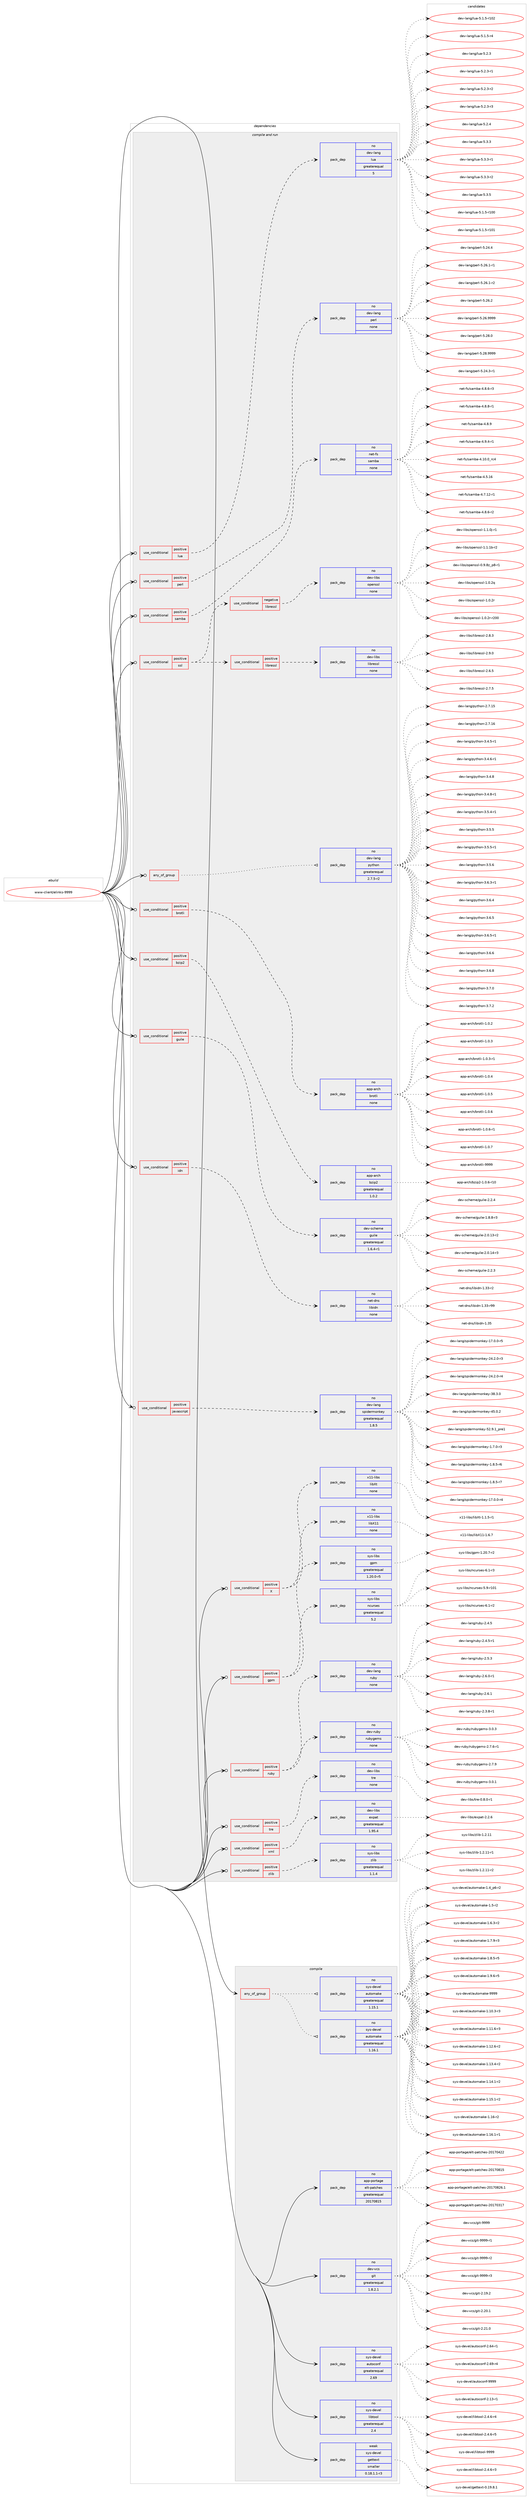 digraph prolog {

# *************
# Graph options
# *************

newrank=true;
concentrate=true;
compound=true;
graph [rankdir=LR,fontname=Helvetica,fontsize=10,ranksep=1.5];#, ranksep=2.5, nodesep=0.2];
edge  [arrowhead=vee];
node  [fontname=Helvetica,fontsize=10];

# **********
# The ebuild
# **********

subgraph cluster_leftcol {
color=gray;
rank=same;
label=<<i>ebuild</i>>;
id [label="www-client/elinks-9999", color=red, width=4, href="../www-client/elinks-9999.svg"];
}

# ****************
# The dependencies
# ****************

subgraph cluster_midcol {
color=gray;
label=<<i>dependencies</i>>;
subgraph cluster_compile {
fillcolor="#eeeeee";
style=filled;
label=<<i>compile</i>>;
subgraph any28232 {
dependency1748009 [label=<<TABLE BORDER="0" CELLBORDER="1" CELLSPACING="0" CELLPADDING="4"><TR><TD CELLPADDING="10">any_of_group</TD></TR></TABLE>>, shape=none, color=red];subgraph pack1254979 {
dependency1748010 [label=<<TABLE BORDER="0" CELLBORDER="1" CELLSPACING="0" CELLPADDING="4" WIDTH="220"><TR><TD ROWSPAN="6" CELLPADDING="30">pack_dep</TD></TR><TR><TD WIDTH="110">no</TD></TR><TR><TD>sys-devel</TD></TR><TR><TD>automake</TD></TR><TR><TD>greaterequal</TD></TR><TR><TD>1.16.1</TD></TR></TABLE>>, shape=none, color=blue];
}
dependency1748009:e -> dependency1748010:w [weight=20,style="dotted",arrowhead="oinv"];
subgraph pack1254980 {
dependency1748011 [label=<<TABLE BORDER="0" CELLBORDER="1" CELLSPACING="0" CELLPADDING="4" WIDTH="220"><TR><TD ROWSPAN="6" CELLPADDING="30">pack_dep</TD></TR><TR><TD WIDTH="110">no</TD></TR><TR><TD>sys-devel</TD></TR><TR><TD>automake</TD></TR><TR><TD>greaterequal</TD></TR><TR><TD>1.15.1</TD></TR></TABLE>>, shape=none, color=blue];
}
dependency1748009:e -> dependency1748011:w [weight=20,style="dotted",arrowhead="oinv"];
}
id:e -> dependency1748009:w [weight=20,style="solid",arrowhead="vee"];
subgraph pack1254981 {
dependency1748012 [label=<<TABLE BORDER="0" CELLBORDER="1" CELLSPACING="0" CELLPADDING="4" WIDTH="220"><TR><TD ROWSPAN="6" CELLPADDING="30">pack_dep</TD></TR><TR><TD WIDTH="110">no</TD></TR><TR><TD>app-portage</TD></TR><TR><TD>elt-patches</TD></TR><TR><TD>greaterequal</TD></TR><TR><TD>20170815</TD></TR></TABLE>>, shape=none, color=blue];
}
id:e -> dependency1748012:w [weight=20,style="solid",arrowhead="vee"];
subgraph pack1254982 {
dependency1748013 [label=<<TABLE BORDER="0" CELLBORDER="1" CELLSPACING="0" CELLPADDING="4" WIDTH="220"><TR><TD ROWSPAN="6" CELLPADDING="30">pack_dep</TD></TR><TR><TD WIDTH="110">no</TD></TR><TR><TD>dev-vcs</TD></TR><TR><TD>git</TD></TR><TR><TD>greaterequal</TD></TR><TR><TD>1.8.2.1</TD></TR></TABLE>>, shape=none, color=blue];
}
id:e -> dependency1748013:w [weight=20,style="solid",arrowhead="vee"];
subgraph pack1254983 {
dependency1748014 [label=<<TABLE BORDER="0" CELLBORDER="1" CELLSPACING="0" CELLPADDING="4" WIDTH="220"><TR><TD ROWSPAN="6" CELLPADDING="30">pack_dep</TD></TR><TR><TD WIDTH="110">no</TD></TR><TR><TD>sys-devel</TD></TR><TR><TD>autoconf</TD></TR><TR><TD>greaterequal</TD></TR><TR><TD>2.69</TD></TR></TABLE>>, shape=none, color=blue];
}
id:e -> dependency1748014:w [weight=20,style="solid",arrowhead="vee"];
subgraph pack1254984 {
dependency1748015 [label=<<TABLE BORDER="0" CELLBORDER="1" CELLSPACING="0" CELLPADDING="4" WIDTH="220"><TR><TD ROWSPAN="6" CELLPADDING="30">pack_dep</TD></TR><TR><TD WIDTH="110">no</TD></TR><TR><TD>sys-devel</TD></TR><TR><TD>libtool</TD></TR><TR><TD>greaterequal</TD></TR><TR><TD>2.4</TD></TR></TABLE>>, shape=none, color=blue];
}
id:e -> dependency1748015:w [weight=20,style="solid",arrowhead="vee"];
subgraph pack1254985 {
dependency1748016 [label=<<TABLE BORDER="0" CELLBORDER="1" CELLSPACING="0" CELLPADDING="4" WIDTH="220"><TR><TD ROWSPAN="6" CELLPADDING="30">pack_dep</TD></TR><TR><TD WIDTH="110">weak</TD></TR><TR><TD>sys-devel</TD></TR><TR><TD>gettext</TD></TR><TR><TD>smaller</TD></TR><TR><TD>0.18.1.1-r3</TD></TR></TABLE>>, shape=none, color=blue];
}
id:e -> dependency1748016:w [weight=20,style="solid",arrowhead="vee"];
}
subgraph cluster_compileandrun {
fillcolor="#eeeeee";
style=filled;
label=<<i>compile and run</i>>;
subgraph any28233 {
dependency1748017 [label=<<TABLE BORDER="0" CELLBORDER="1" CELLSPACING="0" CELLPADDING="4"><TR><TD CELLPADDING="10">any_of_group</TD></TR></TABLE>>, shape=none, color=red];subgraph pack1254986 {
dependency1748018 [label=<<TABLE BORDER="0" CELLBORDER="1" CELLSPACING="0" CELLPADDING="4" WIDTH="220"><TR><TD ROWSPAN="6" CELLPADDING="30">pack_dep</TD></TR><TR><TD WIDTH="110">no</TD></TR><TR><TD>dev-lang</TD></TR><TR><TD>python</TD></TR><TR><TD>greaterequal</TD></TR><TR><TD>2.7.5-r2</TD></TR></TABLE>>, shape=none, color=blue];
}
dependency1748017:e -> dependency1748018:w [weight=20,style="dotted",arrowhead="oinv"];
}
id:e -> dependency1748017:w [weight=20,style="solid",arrowhead="odotvee"];
subgraph cond463803 {
dependency1748019 [label=<<TABLE BORDER="0" CELLBORDER="1" CELLSPACING="0" CELLPADDING="4"><TR><TD ROWSPAN="3" CELLPADDING="10">use_conditional</TD></TR><TR><TD>positive</TD></TR><TR><TD>X</TD></TR></TABLE>>, shape=none, color=red];
subgraph pack1254987 {
dependency1748020 [label=<<TABLE BORDER="0" CELLBORDER="1" CELLSPACING="0" CELLPADDING="4" WIDTH="220"><TR><TD ROWSPAN="6" CELLPADDING="30">pack_dep</TD></TR><TR><TD WIDTH="110">no</TD></TR><TR><TD>x11-libs</TD></TR><TR><TD>libX11</TD></TR><TR><TD>none</TD></TR><TR><TD></TD></TR></TABLE>>, shape=none, color=blue];
}
dependency1748019:e -> dependency1748020:w [weight=20,style="dashed",arrowhead="vee"];
subgraph pack1254988 {
dependency1748021 [label=<<TABLE BORDER="0" CELLBORDER="1" CELLSPACING="0" CELLPADDING="4" WIDTH="220"><TR><TD ROWSPAN="6" CELLPADDING="30">pack_dep</TD></TR><TR><TD WIDTH="110">no</TD></TR><TR><TD>x11-libs</TD></TR><TR><TD>libXt</TD></TR><TR><TD>none</TD></TR><TR><TD></TD></TR></TABLE>>, shape=none, color=blue];
}
dependency1748019:e -> dependency1748021:w [weight=20,style="dashed",arrowhead="vee"];
}
id:e -> dependency1748019:w [weight=20,style="solid",arrowhead="odotvee"];
subgraph cond463804 {
dependency1748022 [label=<<TABLE BORDER="0" CELLBORDER="1" CELLSPACING="0" CELLPADDING="4"><TR><TD ROWSPAN="3" CELLPADDING="10">use_conditional</TD></TR><TR><TD>positive</TD></TR><TR><TD>brotli</TD></TR></TABLE>>, shape=none, color=red];
subgraph pack1254989 {
dependency1748023 [label=<<TABLE BORDER="0" CELLBORDER="1" CELLSPACING="0" CELLPADDING="4" WIDTH="220"><TR><TD ROWSPAN="6" CELLPADDING="30">pack_dep</TD></TR><TR><TD WIDTH="110">no</TD></TR><TR><TD>app-arch</TD></TR><TR><TD>brotli</TD></TR><TR><TD>none</TD></TR><TR><TD></TD></TR></TABLE>>, shape=none, color=blue];
}
dependency1748022:e -> dependency1748023:w [weight=20,style="dashed",arrowhead="vee"];
}
id:e -> dependency1748022:w [weight=20,style="solid",arrowhead="odotvee"];
subgraph cond463805 {
dependency1748024 [label=<<TABLE BORDER="0" CELLBORDER="1" CELLSPACING="0" CELLPADDING="4"><TR><TD ROWSPAN="3" CELLPADDING="10">use_conditional</TD></TR><TR><TD>positive</TD></TR><TR><TD>bzip2</TD></TR></TABLE>>, shape=none, color=red];
subgraph pack1254990 {
dependency1748025 [label=<<TABLE BORDER="0" CELLBORDER="1" CELLSPACING="0" CELLPADDING="4" WIDTH="220"><TR><TD ROWSPAN="6" CELLPADDING="30">pack_dep</TD></TR><TR><TD WIDTH="110">no</TD></TR><TR><TD>app-arch</TD></TR><TR><TD>bzip2</TD></TR><TR><TD>greaterequal</TD></TR><TR><TD>1.0.2</TD></TR></TABLE>>, shape=none, color=blue];
}
dependency1748024:e -> dependency1748025:w [weight=20,style="dashed",arrowhead="vee"];
}
id:e -> dependency1748024:w [weight=20,style="solid",arrowhead="odotvee"];
subgraph cond463806 {
dependency1748026 [label=<<TABLE BORDER="0" CELLBORDER="1" CELLSPACING="0" CELLPADDING="4"><TR><TD ROWSPAN="3" CELLPADDING="10">use_conditional</TD></TR><TR><TD>positive</TD></TR><TR><TD>gpm</TD></TR></TABLE>>, shape=none, color=red];
subgraph pack1254991 {
dependency1748027 [label=<<TABLE BORDER="0" CELLBORDER="1" CELLSPACING="0" CELLPADDING="4" WIDTH="220"><TR><TD ROWSPAN="6" CELLPADDING="30">pack_dep</TD></TR><TR><TD WIDTH="110">no</TD></TR><TR><TD>sys-libs</TD></TR><TR><TD>ncurses</TD></TR><TR><TD>greaterequal</TD></TR><TR><TD>5.2</TD></TR></TABLE>>, shape=none, color=blue];
}
dependency1748026:e -> dependency1748027:w [weight=20,style="dashed",arrowhead="vee"];
subgraph pack1254992 {
dependency1748028 [label=<<TABLE BORDER="0" CELLBORDER="1" CELLSPACING="0" CELLPADDING="4" WIDTH="220"><TR><TD ROWSPAN="6" CELLPADDING="30">pack_dep</TD></TR><TR><TD WIDTH="110">no</TD></TR><TR><TD>sys-libs</TD></TR><TR><TD>gpm</TD></TR><TR><TD>greaterequal</TD></TR><TR><TD>1.20.0-r5</TD></TR></TABLE>>, shape=none, color=blue];
}
dependency1748026:e -> dependency1748028:w [weight=20,style="dashed",arrowhead="vee"];
}
id:e -> dependency1748026:w [weight=20,style="solid",arrowhead="odotvee"];
subgraph cond463807 {
dependency1748029 [label=<<TABLE BORDER="0" CELLBORDER="1" CELLSPACING="0" CELLPADDING="4"><TR><TD ROWSPAN="3" CELLPADDING="10">use_conditional</TD></TR><TR><TD>positive</TD></TR><TR><TD>guile</TD></TR></TABLE>>, shape=none, color=red];
subgraph pack1254993 {
dependency1748030 [label=<<TABLE BORDER="0" CELLBORDER="1" CELLSPACING="0" CELLPADDING="4" WIDTH="220"><TR><TD ROWSPAN="6" CELLPADDING="30">pack_dep</TD></TR><TR><TD WIDTH="110">no</TD></TR><TR><TD>dev-scheme</TD></TR><TR><TD>guile</TD></TR><TR><TD>greaterequal</TD></TR><TR><TD>1.6.4-r1</TD></TR></TABLE>>, shape=none, color=blue];
}
dependency1748029:e -> dependency1748030:w [weight=20,style="dashed",arrowhead="vee"];
}
id:e -> dependency1748029:w [weight=20,style="solid",arrowhead="odotvee"];
subgraph cond463808 {
dependency1748031 [label=<<TABLE BORDER="0" CELLBORDER="1" CELLSPACING="0" CELLPADDING="4"><TR><TD ROWSPAN="3" CELLPADDING="10">use_conditional</TD></TR><TR><TD>positive</TD></TR><TR><TD>idn</TD></TR></TABLE>>, shape=none, color=red];
subgraph pack1254994 {
dependency1748032 [label=<<TABLE BORDER="0" CELLBORDER="1" CELLSPACING="0" CELLPADDING="4" WIDTH="220"><TR><TD ROWSPAN="6" CELLPADDING="30">pack_dep</TD></TR><TR><TD WIDTH="110">no</TD></TR><TR><TD>net-dns</TD></TR><TR><TD>libidn</TD></TR><TR><TD>none</TD></TR><TR><TD></TD></TR></TABLE>>, shape=none, color=blue];
}
dependency1748031:e -> dependency1748032:w [weight=20,style="dashed",arrowhead="vee"];
}
id:e -> dependency1748031:w [weight=20,style="solid",arrowhead="odotvee"];
subgraph cond463809 {
dependency1748033 [label=<<TABLE BORDER="0" CELLBORDER="1" CELLSPACING="0" CELLPADDING="4"><TR><TD ROWSPAN="3" CELLPADDING="10">use_conditional</TD></TR><TR><TD>positive</TD></TR><TR><TD>javascript</TD></TR></TABLE>>, shape=none, color=red];
subgraph pack1254995 {
dependency1748034 [label=<<TABLE BORDER="0" CELLBORDER="1" CELLSPACING="0" CELLPADDING="4" WIDTH="220"><TR><TD ROWSPAN="6" CELLPADDING="30">pack_dep</TD></TR><TR><TD WIDTH="110">no</TD></TR><TR><TD>dev-lang</TD></TR><TR><TD>spidermonkey</TD></TR><TR><TD>greaterequal</TD></TR><TR><TD>1.8.5</TD></TR></TABLE>>, shape=none, color=blue];
}
dependency1748033:e -> dependency1748034:w [weight=20,style="dashed",arrowhead="vee"];
}
id:e -> dependency1748033:w [weight=20,style="solid",arrowhead="odotvee"];
subgraph cond463810 {
dependency1748035 [label=<<TABLE BORDER="0" CELLBORDER="1" CELLSPACING="0" CELLPADDING="4"><TR><TD ROWSPAN="3" CELLPADDING="10">use_conditional</TD></TR><TR><TD>positive</TD></TR><TR><TD>lua</TD></TR></TABLE>>, shape=none, color=red];
subgraph pack1254996 {
dependency1748036 [label=<<TABLE BORDER="0" CELLBORDER="1" CELLSPACING="0" CELLPADDING="4" WIDTH="220"><TR><TD ROWSPAN="6" CELLPADDING="30">pack_dep</TD></TR><TR><TD WIDTH="110">no</TD></TR><TR><TD>dev-lang</TD></TR><TR><TD>lua</TD></TR><TR><TD>greaterequal</TD></TR><TR><TD>5</TD></TR></TABLE>>, shape=none, color=blue];
}
dependency1748035:e -> dependency1748036:w [weight=20,style="dashed",arrowhead="vee"];
}
id:e -> dependency1748035:w [weight=20,style="solid",arrowhead="odotvee"];
subgraph cond463811 {
dependency1748037 [label=<<TABLE BORDER="0" CELLBORDER="1" CELLSPACING="0" CELLPADDING="4"><TR><TD ROWSPAN="3" CELLPADDING="10">use_conditional</TD></TR><TR><TD>positive</TD></TR><TR><TD>perl</TD></TR></TABLE>>, shape=none, color=red];
subgraph pack1254997 {
dependency1748038 [label=<<TABLE BORDER="0" CELLBORDER="1" CELLSPACING="0" CELLPADDING="4" WIDTH="220"><TR><TD ROWSPAN="6" CELLPADDING="30">pack_dep</TD></TR><TR><TD WIDTH="110">no</TD></TR><TR><TD>dev-lang</TD></TR><TR><TD>perl</TD></TR><TR><TD>none</TD></TR><TR><TD></TD></TR></TABLE>>, shape=none, color=blue];
}
dependency1748037:e -> dependency1748038:w [weight=20,style="dashed",arrowhead="vee"];
}
id:e -> dependency1748037:w [weight=20,style="solid",arrowhead="odotvee"];
subgraph cond463812 {
dependency1748039 [label=<<TABLE BORDER="0" CELLBORDER="1" CELLSPACING="0" CELLPADDING="4"><TR><TD ROWSPAN="3" CELLPADDING="10">use_conditional</TD></TR><TR><TD>positive</TD></TR><TR><TD>ruby</TD></TR></TABLE>>, shape=none, color=red];
subgraph pack1254998 {
dependency1748040 [label=<<TABLE BORDER="0" CELLBORDER="1" CELLSPACING="0" CELLPADDING="4" WIDTH="220"><TR><TD ROWSPAN="6" CELLPADDING="30">pack_dep</TD></TR><TR><TD WIDTH="110">no</TD></TR><TR><TD>dev-lang</TD></TR><TR><TD>ruby</TD></TR><TR><TD>none</TD></TR><TR><TD></TD></TR></TABLE>>, shape=none, color=blue];
}
dependency1748039:e -> dependency1748040:w [weight=20,style="dashed",arrowhead="vee"];
subgraph pack1254999 {
dependency1748041 [label=<<TABLE BORDER="0" CELLBORDER="1" CELLSPACING="0" CELLPADDING="4" WIDTH="220"><TR><TD ROWSPAN="6" CELLPADDING="30">pack_dep</TD></TR><TR><TD WIDTH="110">no</TD></TR><TR><TD>dev-ruby</TD></TR><TR><TD>rubygems</TD></TR><TR><TD>none</TD></TR><TR><TD></TD></TR></TABLE>>, shape=none, color=blue];
}
dependency1748039:e -> dependency1748041:w [weight=20,style="dashed",arrowhead="vee"];
}
id:e -> dependency1748039:w [weight=20,style="solid",arrowhead="odotvee"];
subgraph cond463813 {
dependency1748042 [label=<<TABLE BORDER="0" CELLBORDER="1" CELLSPACING="0" CELLPADDING="4"><TR><TD ROWSPAN="3" CELLPADDING="10">use_conditional</TD></TR><TR><TD>positive</TD></TR><TR><TD>samba</TD></TR></TABLE>>, shape=none, color=red];
subgraph pack1255000 {
dependency1748043 [label=<<TABLE BORDER="0" CELLBORDER="1" CELLSPACING="0" CELLPADDING="4" WIDTH="220"><TR><TD ROWSPAN="6" CELLPADDING="30">pack_dep</TD></TR><TR><TD WIDTH="110">no</TD></TR><TR><TD>net-fs</TD></TR><TR><TD>samba</TD></TR><TR><TD>none</TD></TR><TR><TD></TD></TR></TABLE>>, shape=none, color=blue];
}
dependency1748042:e -> dependency1748043:w [weight=20,style="dashed",arrowhead="vee"];
}
id:e -> dependency1748042:w [weight=20,style="solid",arrowhead="odotvee"];
subgraph cond463814 {
dependency1748044 [label=<<TABLE BORDER="0" CELLBORDER="1" CELLSPACING="0" CELLPADDING="4"><TR><TD ROWSPAN="3" CELLPADDING="10">use_conditional</TD></TR><TR><TD>positive</TD></TR><TR><TD>ssl</TD></TR></TABLE>>, shape=none, color=red];
subgraph cond463815 {
dependency1748045 [label=<<TABLE BORDER="0" CELLBORDER="1" CELLSPACING="0" CELLPADDING="4"><TR><TD ROWSPAN="3" CELLPADDING="10">use_conditional</TD></TR><TR><TD>negative</TD></TR><TR><TD>libressl</TD></TR></TABLE>>, shape=none, color=red];
subgraph pack1255001 {
dependency1748046 [label=<<TABLE BORDER="0" CELLBORDER="1" CELLSPACING="0" CELLPADDING="4" WIDTH="220"><TR><TD ROWSPAN="6" CELLPADDING="30">pack_dep</TD></TR><TR><TD WIDTH="110">no</TD></TR><TR><TD>dev-libs</TD></TR><TR><TD>openssl</TD></TR><TR><TD>none</TD></TR><TR><TD></TD></TR></TABLE>>, shape=none, color=blue];
}
dependency1748045:e -> dependency1748046:w [weight=20,style="dashed",arrowhead="vee"];
}
dependency1748044:e -> dependency1748045:w [weight=20,style="dashed",arrowhead="vee"];
subgraph cond463816 {
dependency1748047 [label=<<TABLE BORDER="0" CELLBORDER="1" CELLSPACING="0" CELLPADDING="4"><TR><TD ROWSPAN="3" CELLPADDING="10">use_conditional</TD></TR><TR><TD>positive</TD></TR><TR><TD>libressl</TD></TR></TABLE>>, shape=none, color=red];
subgraph pack1255002 {
dependency1748048 [label=<<TABLE BORDER="0" CELLBORDER="1" CELLSPACING="0" CELLPADDING="4" WIDTH="220"><TR><TD ROWSPAN="6" CELLPADDING="30">pack_dep</TD></TR><TR><TD WIDTH="110">no</TD></TR><TR><TD>dev-libs</TD></TR><TR><TD>libressl</TD></TR><TR><TD>none</TD></TR><TR><TD></TD></TR></TABLE>>, shape=none, color=blue];
}
dependency1748047:e -> dependency1748048:w [weight=20,style="dashed",arrowhead="vee"];
}
dependency1748044:e -> dependency1748047:w [weight=20,style="dashed",arrowhead="vee"];
}
id:e -> dependency1748044:w [weight=20,style="solid",arrowhead="odotvee"];
subgraph cond463817 {
dependency1748049 [label=<<TABLE BORDER="0" CELLBORDER="1" CELLSPACING="0" CELLPADDING="4"><TR><TD ROWSPAN="3" CELLPADDING="10">use_conditional</TD></TR><TR><TD>positive</TD></TR><TR><TD>tre</TD></TR></TABLE>>, shape=none, color=red];
subgraph pack1255003 {
dependency1748050 [label=<<TABLE BORDER="0" CELLBORDER="1" CELLSPACING="0" CELLPADDING="4" WIDTH="220"><TR><TD ROWSPAN="6" CELLPADDING="30">pack_dep</TD></TR><TR><TD WIDTH="110">no</TD></TR><TR><TD>dev-libs</TD></TR><TR><TD>tre</TD></TR><TR><TD>none</TD></TR><TR><TD></TD></TR></TABLE>>, shape=none, color=blue];
}
dependency1748049:e -> dependency1748050:w [weight=20,style="dashed",arrowhead="vee"];
}
id:e -> dependency1748049:w [weight=20,style="solid",arrowhead="odotvee"];
subgraph cond463818 {
dependency1748051 [label=<<TABLE BORDER="0" CELLBORDER="1" CELLSPACING="0" CELLPADDING="4"><TR><TD ROWSPAN="3" CELLPADDING="10">use_conditional</TD></TR><TR><TD>positive</TD></TR><TR><TD>xml</TD></TR></TABLE>>, shape=none, color=red];
subgraph pack1255004 {
dependency1748052 [label=<<TABLE BORDER="0" CELLBORDER="1" CELLSPACING="0" CELLPADDING="4" WIDTH="220"><TR><TD ROWSPAN="6" CELLPADDING="30">pack_dep</TD></TR><TR><TD WIDTH="110">no</TD></TR><TR><TD>dev-libs</TD></TR><TR><TD>expat</TD></TR><TR><TD>greaterequal</TD></TR><TR><TD>1.95.4</TD></TR></TABLE>>, shape=none, color=blue];
}
dependency1748051:e -> dependency1748052:w [weight=20,style="dashed",arrowhead="vee"];
}
id:e -> dependency1748051:w [weight=20,style="solid",arrowhead="odotvee"];
subgraph cond463819 {
dependency1748053 [label=<<TABLE BORDER="0" CELLBORDER="1" CELLSPACING="0" CELLPADDING="4"><TR><TD ROWSPAN="3" CELLPADDING="10">use_conditional</TD></TR><TR><TD>positive</TD></TR><TR><TD>zlib</TD></TR></TABLE>>, shape=none, color=red];
subgraph pack1255005 {
dependency1748054 [label=<<TABLE BORDER="0" CELLBORDER="1" CELLSPACING="0" CELLPADDING="4" WIDTH="220"><TR><TD ROWSPAN="6" CELLPADDING="30">pack_dep</TD></TR><TR><TD WIDTH="110">no</TD></TR><TR><TD>sys-libs</TD></TR><TR><TD>zlib</TD></TR><TR><TD>greaterequal</TD></TR><TR><TD>1.1.4</TD></TR></TABLE>>, shape=none, color=blue];
}
dependency1748053:e -> dependency1748054:w [weight=20,style="dashed",arrowhead="vee"];
}
id:e -> dependency1748053:w [weight=20,style="solid",arrowhead="odotvee"];
}
subgraph cluster_run {
fillcolor="#eeeeee";
style=filled;
label=<<i>run</i>>;
}
}

# **************
# The candidates
# **************

subgraph cluster_choices {
rank=same;
color=gray;
label=<<i>candidates</i>>;

subgraph choice1254979 {
color=black;
nodesep=1;
choice11512111545100101118101108479711711611110997107101454946494846514511451 [label="sys-devel/automake-1.10.3-r3", color=red, width=4,href="../sys-devel/automake-1.10.3-r3.svg"];
choice11512111545100101118101108479711711611110997107101454946494946544511451 [label="sys-devel/automake-1.11.6-r3", color=red, width=4,href="../sys-devel/automake-1.11.6-r3.svg"];
choice11512111545100101118101108479711711611110997107101454946495046544511450 [label="sys-devel/automake-1.12.6-r2", color=red, width=4,href="../sys-devel/automake-1.12.6-r2.svg"];
choice11512111545100101118101108479711711611110997107101454946495146524511450 [label="sys-devel/automake-1.13.4-r2", color=red, width=4,href="../sys-devel/automake-1.13.4-r2.svg"];
choice11512111545100101118101108479711711611110997107101454946495246494511450 [label="sys-devel/automake-1.14.1-r2", color=red, width=4,href="../sys-devel/automake-1.14.1-r2.svg"];
choice11512111545100101118101108479711711611110997107101454946495346494511450 [label="sys-devel/automake-1.15.1-r2", color=red, width=4,href="../sys-devel/automake-1.15.1-r2.svg"];
choice1151211154510010111810110847971171161111099710710145494649544511450 [label="sys-devel/automake-1.16-r2", color=red, width=4,href="../sys-devel/automake-1.16-r2.svg"];
choice11512111545100101118101108479711711611110997107101454946495446494511449 [label="sys-devel/automake-1.16.1-r1", color=red, width=4,href="../sys-devel/automake-1.16.1-r1.svg"];
choice115121115451001011181011084797117116111109971071014549465295112544511450 [label="sys-devel/automake-1.4_p6-r2", color=red, width=4,href="../sys-devel/automake-1.4_p6-r2.svg"];
choice11512111545100101118101108479711711611110997107101454946534511450 [label="sys-devel/automake-1.5-r2", color=red, width=4,href="../sys-devel/automake-1.5-r2.svg"];
choice115121115451001011181011084797117116111109971071014549465446514511450 [label="sys-devel/automake-1.6.3-r2", color=red, width=4,href="../sys-devel/automake-1.6.3-r2.svg"];
choice115121115451001011181011084797117116111109971071014549465546574511451 [label="sys-devel/automake-1.7.9-r3", color=red, width=4,href="../sys-devel/automake-1.7.9-r3.svg"];
choice115121115451001011181011084797117116111109971071014549465646534511453 [label="sys-devel/automake-1.8.5-r5", color=red, width=4,href="../sys-devel/automake-1.8.5-r5.svg"];
choice115121115451001011181011084797117116111109971071014549465746544511453 [label="sys-devel/automake-1.9.6-r5", color=red, width=4,href="../sys-devel/automake-1.9.6-r5.svg"];
choice115121115451001011181011084797117116111109971071014557575757 [label="sys-devel/automake-9999", color=red, width=4,href="../sys-devel/automake-9999.svg"];
dependency1748010:e -> choice11512111545100101118101108479711711611110997107101454946494846514511451:w [style=dotted,weight="100"];
dependency1748010:e -> choice11512111545100101118101108479711711611110997107101454946494946544511451:w [style=dotted,weight="100"];
dependency1748010:e -> choice11512111545100101118101108479711711611110997107101454946495046544511450:w [style=dotted,weight="100"];
dependency1748010:e -> choice11512111545100101118101108479711711611110997107101454946495146524511450:w [style=dotted,weight="100"];
dependency1748010:e -> choice11512111545100101118101108479711711611110997107101454946495246494511450:w [style=dotted,weight="100"];
dependency1748010:e -> choice11512111545100101118101108479711711611110997107101454946495346494511450:w [style=dotted,weight="100"];
dependency1748010:e -> choice1151211154510010111810110847971171161111099710710145494649544511450:w [style=dotted,weight="100"];
dependency1748010:e -> choice11512111545100101118101108479711711611110997107101454946495446494511449:w [style=dotted,weight="100"];
dependency1748010:e -> choice115121115451001011181011084797117116111109971071014549465295112544511450:w [style=dotted,weight="100"];
dependency1748010:e -> choice11512111545100101118101108479711711611110997107101454946534511450:w [style=dotted,weight="100"];
dependency1748010:e -> choice115121115451001011181011084797117116111109971071014549465446514511450:w [style=dotted,weight="100"];
dependency1748010:e -> choice115121115451001011181011084797117116111109971071014549465546574511451:w [style=dotted,weight="100"];
dependency1748010:e -> choice115121115451001011181011084797117116111109971071014549465646534511453:w [style=dotted,weight="100"];
dependency1748010:e -> choice115121115451001011181011084797117116111109971071014549465746544511453:w [style=dotted,weight="100"];
dependency1748010:e -> choice115121115451001011181011084797117116111109971071014557575757:w [style=dotted,weight="100"];
}
subgraph choice1254980 {
color=black;
nodesep=1;
choice11512111545100101118101108479711711611110997107101454946494846514511451 [label="sys-devel/automake-1.10.3-r3", color=red, width=4,href="../sys-devel/automake-1.10.3-r3.svg"];
choice11512111545100101118101108479711711611110997107101454946494946544511451 [label="sys-devel/automake-1.11.6-r3", color=red, width=4,href="../sys-devel/automake-1.11.6-r3.svg"];
choice11512111545100101118101108479711711611110997107101454946495046544511450 [label="sys-devel/automake-1.12.6-r2", color=red, width=4,href="../sys-devel/automake-1.12.6-r2.svg"];
choice11512111545100101118101108479711711611110997107101454946495146524511450 [label="sys-devel/automake-1.13.4-r2", color=red, width=4,href="../sys-devel/automake-1.13.4-r2.svg"];
choice11512111545100101118101108479711711611110997107101454946495246494511450 [label="sys-devel/automake-1.14.1-r2", color=red, width=4,href="../sys-devel/automake-1.14.1-r2.svg"];
choice11512111545100101118101108479711711611110997107101454946495346494511450 [label="sys-devel/automake-1.15.1-r2", color=red, width=4,href="../sys-devel/automake-1.15.1-r2.svg"];
choice1151211154510010111810110847971171161111099710710145494649544511450 [label="sys-devel/automake-1.16-r2", color=red, width=4,href="../sys-devel/automake-1.16-r2.svg"];
choice11512111545100101118101108479711711611110997107101454946495446494511449 [label="sys-devel/automake-1.16.1-r1", color=red, width=4,href="../sys-devel/automake-1.16.1-r1.svg"];
choice115121115451001011181011084797117116111109971071014549465295112544511450 [label="sys-devel/automake-1.4_p6-r2", color=red, width=4,href="../sys-devel/automake-1.4_p6-r2.svg"];
choice11512111545100101118101108479711711611110997107101454946534511450 [label="sys-devel/automake-1.5-r2", color=red, width=4,href="../sys-devel/automake-1.5-r2.svg"];
choice115121115451001011181011084797117116111109971071014549465446514511450 [label="sys-devel/automake-1.6.3-r2", color=red, width=4,href="../sys-devel/automake-1.6.3-r2.svg"];
choice115121115451001011181011084797117116111109971071014549465546574511451 [label="sys-devel/automake-1.7.9-r3", color=red, width=4,href="../sys-devel/automake-1.7.9-r3.svg"];
choice115121115451001011181011084797117116111109971071014549465646534511453 [label="sys-devel/automake-1.8.5-r5", color=red, width=4,href="../sys-devel/automake-1.8.5-r5.svg"];
choice115121115451001011181011084797117116111109971071014549465746544511453 [label="sys-devel/automake-1.9.6-r5", color=red, width=4,href="../sys-devel/automake-1.9.6-r5.svg"];
choice115121115451001011181011084797117116111109971071014557575757 [label="sys-devel/automake-9999", color=red, width=4,href="../sys-devel/automake-9999.svg"];
dependency1748011:e -> choice11512111545100101118101108479711711611110997107101454946494846514511451:w [style=dotted,weight="100"];
dependency1748011:e -> choice11512111545100101118101108479711711611110997107101454946494946544511451:w [style=dotted,weight="100"];
dependency1748011:e -> choice11512111545100101118101108479711711611110997107101454946495046544511450:w [style=dotted,weight="100"];
dependency1748011:e -> choice11512111545100101118101108479711711611110997107101454946495146524511450:w [style=dotted,weight="100"];
dependency1748011:e -> choice11512111545100101118101108479711711611110997107101454946495246494511450:w [style=dotted,weight="100"];
dependency1748011:e -> choice11512111545100101118101108479711711611110997107101454946495346494511450:w [style=dotted,weight="100"];
dependency1748011:e -> choice1151211154510010111810110847971171161111099710710145494649544511450:w [style=dotted,weight="100"];
dependency1748011:e -> choice11512111545100101118101108479711711611110997107101454946495446494511449:w [style=dotted,weight="100"];
dependency1748011:e -> choice115121115451001011181011084797117116111109971071014549465295112544511450:w [style=dotted,weight="100"];
dependency1748011:e -> choice11512111545100101118101108479711711611110997107101454946534511450:w [style=dotted,weight="100"];
dependency1748011:e -> choice115121115451001011181011084797117116111109971071014549465446514511450:w [style=dotted,weight="100"];
dependency1748011:e -> choice115121115451001011181011084797117116111109971071014549465546574511451:w [style=dotted,weight="100"];
dependency1748011:e -> choice115121115451001011181011084797117116111109971071014549465646534511453:w [style=dotted,weight="100"];
dependency1748011:e -> choice115121115451001011181011084797117116111109971071014549465746544511453:w [style=dotted,weight="100"];
dependency1748011:e -> choice115121115451001011181011084797117116111109971071014557575757:w [style=dotted,weight="100"];
}
subgraph choice1254981 {
color=black;
nodesep=1;
choice97112112451121111141169710310147101108116451129711699104101115455048495548514955 [label="app-portage/elt-patches-20170317", color=red, width=4,href="../app-portage/elt-patches-20170317.svg"];
choice97112112451121111141169710310147101108116451129711699104101115455048495548525050 [label="app-portage/elt-patches-20170422", color=red, width=4,href="../app-portage/elt-patches-20170422.svg"];
choice97112112451121111141169710310147101108116451129711699104101115455048495548564953 [label="app-portage/elt-patches-20170815", color=red, width=4,href="../app-portage/elt-patches-20170815.svg"];
choice971121124511211111411697103101471011081164511297116991041011154550484955485650544649 [label="app-portage/elt-patches-20170826.1", color=red, width=4,href="../app-portage/elt-patches-20170826.1.svg"];
dependency1748012:e -> choice97112112451121111141169710310147101108116451129711699104101115455048495548514955:w [style=dotted,weight="100"];
dependency1748012:e -> choice97112112451121111141169710310147101108116451129711699104101115455048495548525050:w [style=dotted,weight="100"];
dependency1748012:e -> choice97112112451121111141169710310147101108116451129711699104101115455048495548564953:w [style=dotted,weight="100"];
dependency1748012:e -> choice971121124511211111411697103101471011081164511297116991041011154550484955485650544649:w [style=dotted,weight="100"];
}
subgraph choice1254982 {
color=black;
nodesep=1;
choice10010111845118991154710310511645504649574650 [label="dev-vcs/git-2.19.2", color=red, width=4,href="../dev-vcs/git-2.19.2.svg"];
choice10010111845118991154710310511645504650484649 [label="dev-vcs/git-2.20.1", color=red, width=4,href="../dev-vcs/git-2.20.1.svg"];
choice10010111845118991154710310511645504650494648 [label="dev-vcs/git-2.21.0", color=red, width=4,href="../dev-vcs/git-2.21.0.svg"];
choice1001011184511899115471031051164557575757 [label="dev-vcs/git-9999", color=red, width=4,href="../dev-vcs/git-9999.svg"];
choice10010111845118991154710310511645575757574511449 [label="dev-vcs/git-9999-r1", color=red, width=4,href="../dev-vcs/git-9999-r1.svg"];
choice10010111845118991154710310511645575757574511450 [label="dev-vcs/git-9999-r2", color=red, width=4,href="../dev-vcs/git-9999-r2.svg"];
choice10010111845118991154710310511645575757574511451 [label="dev-vcs/git-9999-r3", color=red, width=4,href="../dev-vcs/git-9999-r3.svg"];
dependency1748013:e -> choice10010111845118991154710310511645504649574650:w [style=dotted,weight="100"];
dependency1748013:e -> choice10010111845118991154710310511645504650484649:w [style=dotted,weight="100"];
dependency1748013:e -> choice10010111845118991154710310511645504650494648:w [style=dotted,weight="100"];
dependency1748013:e -> choice1001011184511899115471031051164557575757:w [style=dotted,weight="100"];
dependency1748013:e -> choice10010111845118991154710310511645575757574511449:w [style=dotted,weight="100"];
dependency1748013:e -> choice10010111845118991154710310511645575757574511450:w [style=dotted,weight="100"];
dependency1748013:e -> choice10010111845118991154710310511645575757574511451:w [style=dotted,weight="100"];
}
subgraph choice1254983 {
color=black;
nodesep=1;
choice1151211154510010111810110847971171161119911111010245504649514511449 [label="sys-devel/autoconf-2.13-r1", color=red, width=4,href="../sys-devel/autoconf-2.13-r1.svg"];
choice1151211154510010111810110847971171161119911111010245504654524511449 [label="sys-devel/autoconf-2.64-r1", color=red, width=4,href="../sys-devel/autoconf-2.64-r1.svg"];
choice1151211154510010111810110847971171161119911111010245504654574511452 [label="sys-devel/autoconf-2.69-r4", color=red, width=4,href="../sys-devel/autoconf-2.69-r4.svg"];
choice115121115451001011181011084797117116111991111101024557575757 [label="sys-devel/autoconf-9999", color=red, width=4,href="../sys-devel/autoconf-9999.svg"];
dependency1748014:e -> choice1151211154510010111810110847971171161119911111010245504649514511449:w [style=dotted,weight="100"];
dependency1748014:e -> choice1151211154510010111810110847971171161119911111010245504654524511449:w [style=dotted,weight="100"];
dependency1748014:e -> choice1151211154510010111810110847971171161119911111010245504654574511452:w [style=dotted,weight="100"];
dependency1748014:e -> choice115121115451001011181011084797117116111991111101024557575757:w [style=dotted,weight="100"];
}
subgraph choice1254984 {
color=black;
nodesep=1;
choice1151211154510010111810110847108105981161111111084550465246544511451 [label="sys-devel/libtool-2.4.6-r3", color=red, width=4,href="../sys-devel/libtool-2.4.6-r3.svg"];
choice1151211154510010111810110847108105981161111111084550465246544511452 [label="sys-devel/libtool-2.4.6-r4", color=red, width=4,href="../sys-devel/libtool-2.4.6-r4.svg"];
choice1151211154510010111810110847108105981161111111084550465246544511453 [label="sys-devel/libtool-2.4.6-r5", color=red, width=4,href="../sys-devel/libtool-2.4.6-r5.svg"];
choice1151211154510010111810110847108105981161111111084557575757 [label="sys-devel/libtool-9999", color=red, width=4,href="../sys-devel/libtool-9999.svg"];
dependency1748015:e -> choice1151211154510010111810110847108105981161111111084550465246544511451:w [style=dotted,weight="100"];
dependency1748015:e -> choice1151211154510010111810110847108105981161111111084550465246544511452:w [style=dotted,weight="100"];
dependency1748015:e -> choice1151211154510010111810110847108105981161111111084550465246544511453:w [style=dotted,weight="100"];
dependency1748015:e -> choice1151211154510010111810110847108105981161111111084557575757:w [style=dotted,weight="100"];
}
subgraph choice1254985 {
color=black;
nodesep=1;
choice1151211154510010111810110847103101116116101120116454846495746564649 [label="sys-devel/gettext-0.19.8.1", color=red, width=4,href="../sys-devel/gettext-0.19.8.1.svg"];
dependency1748016:e -> choice1151211154510010111810110847103101116116101120116454846495746564649:w [style=dotted,weight="100"];
}
subgraph choice1254986 {
color=black;
nodesep=1;
choice10010111845108971101034711212111610411111045504655464953 [label="dev-lang/python-2.7.15", color=red, width=4,href="../dev-lang/python-2.7.15.svg"];
choice10010111845108971101034711212111610411111045504655464954 [label="dev-lang/python-2.7.16", color=red, width=4,href="../dev-lang/python-2.7.16.svg"];
choice1001011184510897110103471121211161041111104551465246534511449 [label="dev-lang/python-3.4.5-r1", color=red, width=4,href="../dev-lang/python-3.4.5-r1.svg"];
choice1001011184510897110103471121211161041111104551465246544511449 [label="dev-lang/python-3.4.6-r1", color=red, width=4,href="../dev-lang/python-3.4.6-r1.svg"];
choice100101118451089711010347112121116104111110455146524656 [label="dev-lang/python-3.4.8", color=red, width=4,href="../dev-lang/python-3.4.8.svg"];
choice1001011184510897110103471121211161041111104551465246564511449 [label="dev-lang/python-3.4.8-r1", color=red, width=4,href="../dev-lang/python-3.4.8-r1.svg"];
choice1001011184510897110103471121211161041111104551465346524511449 [label="dev-lang/python-3.5.4-r1", color=red, width=4,href="../dev-lang/python-3.5.4-r1.svg"];
choice100101118451089711010347112121116104111110455146534653 [label="dev-lang/python-3.5.5", color=red, width=4,href="../dev-lang/python-3.5.5.svg"];
choice1001011184510897110103471121211161041111104551465346534511449 [label="dev-lang/python-3.5.5-r1", color=red, width=4,href="../dev-lang/python-3.5.5-r1.svg"];
choice100101118451089711010347112121116104111110455146534654 [label="dev-lang/python-3.5.6", color=red, width=4,href="../dev-lang/python-3.5.6.svg"];
choice1001011184510897110103471121211161041111104551465446514511449 [label="dev-lang/python-3.6.3-r1", color=red, width=4,href="../dev-lang/python-3.6.3-r1.svg"];
choice100101118451089711010347112121116104111110455146544652 [label="dev-lang/python-3.6.4", color=red, width=4,href="../dev-lang/python-3.6.4.svg"];
choice100101118451089711010347112121116104111110455146544653 [label="dev-lang/python-3.6.5", color=red, width=4,href="../dev-lang/python-3.6.5.svg"];
choice1001011184510897110103471121211161041111104551465446534511449 [label="dev-lang/python-3.6.5-r1", color=red, width=4,href="../dev-lang/python-3.6.5-r1.svg"];
choice100101118451089711010347112121116104111110455146544654 [label="dev-lang/python-3.6.6", color=red, width=4,href="../dev-lang/python-3.6.6.svg"];
choice100101118451089711010347112121116104111110455146544656 [label="dev-lang/python-3.6.8", color=red, width=4,href="../dev-lang/python-3.6.8.svg"];
choice100101118451089711010347112121116104111110455146554648 [label="dev-lang/python-3.7.0", color=red, width=4,href="../dev-lang/python-3.7.0.svg"];
choice100101118451089711010347112121116104111110455146554650 [label="dev-lang/python-3.7.2", color=red, width=4,href="../dev-lang/python-3.7.2.svg"];
dependency1748018:e -> choice10010111845108971101034711212111610411111045504655464953:w [style=dotted,weight="100"];
dependency1748018:e -> choice10010111845108971101034711212111610411111045504655464954:w [style=dotted,weight="100"];
dependency1748018:e -> choice1001011184510897110103471121211161041111104551465246534511449:w [style=dotted,weight="100"];
dependency1748018:e -> choice1001011184510897110103471121211161041111104551465246544511449:w [style=dotted,weight="100"];
dependency1748018:e -> choice100101118451089711010347112121116104111110455146524656:w [style=dotted,weight="100"];
dependency1748018:e -> choice1001011184510897110103471121211161041111104551465246564511449:w [style=dotted,weight="100"];
dependency1748018:e -> choice1001011184510897110103471121211161041111104551465346524511449:w [style=dotted,weight="100"];
dependency1748018:e -> choice100101118451089711010347112121116104111110455146534653:w [style=dotted,weight="100"];
dependency1748018:e -> choice1001011184510897110103471121211161041111104551465346534511449:w [style=dotted,weight="100"];
dependency1748018:e -> choice100101118451089711010347112121116104111110455146534654:w [style=dotted,weight="100"];
dependency1748018:e -> choice1001011184510897110103471121211161041111104551465446514511449:w [style=dotted,weight="100"];
dependency1748018:e -> choice100101118451089711010347112121116104111110455146544652:w [style=dotted,weight="100"];
dependency1748018:e -> choice100101118451089711010347112121116104111110455146544653:w [style=dotted,weight="100"];
dependency1748018:e -> choice1001011184510897110103471121211161041111104551465446534511449:w [style=dotted,weight="100"];
dependency1748018:e -> choice100101118451089711010347112121116104111110455146544654:w [style=dotted,weight="100"];
dependency1748018:e -> choice100101118451089711010347112121116104111110455146544656:w [style=dotted,weight="100"];
dependency1748018:e -> choice100101118451089711010347112121116104111110455146554648:w [style=dotted,weight="100"];
dependency1748018:e -> choice100101118451089711010347112121116104111110455146554650:w [style=dotted,weight="100"];
}
subgraph choice1254987 {
color=black;
nodesep=1;
choice120494945108105981154710810598884949454946544655 [label="x11-libs/libX11-1.6.7", color=red, width=4,href="../x11-libs/libX11-1.6.7.svg"];
dependency1748020:e -> choice120494945108105981154710810598884949454946544655:w [style=dotted,weight="100"];
}
subgraph choice1254988 {
color=black;
nodesep=1;
choice120494945108105981154710810598881164549464946534511449 [label="x11-libs/libXt-1.1.5-r1", color=red, width=4,href="../x11-libs/libXt-1.1.5-r1.svg"];
dependency1748021:e -> choice120494945108105981154710810598881164549464946534511449:w [style=dotted,weight="100"];
}
subgraph choice1254989 {
color=black;
nodesep=1;
choice971121124597114991044798114111116108105454946484650 [label="app-arch/brotli-1.0.2", color=red, width=4,href="../app-arch/brotli-1.0.2.svg"];
choice971121124597114991044798114111116108105454946484651 [label="app-arch/brotli-1.0.3", color=red, width=4,href="../app-arch/brotli-1.0.3.svg"];
choice9711211245971149910447981141111161081054549464846514511449 [label="app-arch/brotli-1.0.3-r1", color=red, width=4,href="../app-arch/brotli-1.0.3-r1.svg"];
choice971121124597114991044798114111116108105454946484652 [label="app-arch/brotli-1.0.4", color=red, width=4,href="../app-arch/brotli-1.0.4.svg"];
choice971121124597114991044798114111116108105454946484653 [label="app-arch/brotli-1.0.5", color=red, width=4,href="../app-arch/brotli-1.0.5.svg"];
choice971121124597114991044798114111116108105454946484654 [label="app-arch/brotli-1.0.6", color=red, width=4,href="../app-arch/brotli-1.0.6.svg"];
choice9711211245971149910447981141111161081054549464846544511449 [label="app-arch/brotli-1.0.6-r1", color=red, width=4,href="../app-arch/brotli-1.0.6-r1.svg"];
choice971121124597114991044798114111116108105454946484655 [label="app-arch/brotli-1.0.7", color=red, width=4,href="../app-arch/brotli-1.0.7.svg"];
choice9711211245971149910447981141111161081054557575757 [label="app-arch/brotli-9999", color=red, width=4,href="../app-arch/brotli-9999.svg"];
dependency1748023:e -> choice971121124597114991044798114111116108105454946484650:w [style=dotted,weight="100"];
dependency1748023:e -> choice971121124597114991044798114111116108105454946484651:w [style=dotted,weight="100"];
dependency1748023:e -> choice9711211245971149910447981141111161081054549464846514511449:w [style=dotted,weight="100"];
dependency1748023:e -> choice971121124597114991044798114111116108105454946484652:w [style=dotted,weight="100"];
dependency1748023:e -> choice971121124597114991044798114111116108105454946484653:w [style=dotted,weight="100"];
dependency1748023:e -> choice971121124597114991044798114111116108105454946484654:w [style=dotted,weight="100"];
dependency1748023:e -> choice9711211245971149910447981141111161081054549464846544511449:w [style=dotted,weight="100"];
dependency1748023:e -> choice971121124597114991044798114111116108105454946484655:w [style=dotted,weight="100"];
dependency1748023:e -> choice9711211245971149910447981141111161081054557575757:w [style=dotted,weight="100"];
}
subgraph choice1254990 {
color=black;
nodesep=1;
choice97112112459711499104479812210511250454946484654451144948 [label="app-arch/bzip2-1.0.6-r10", color=red, width=4,href="../app-arch/bzip2-1.0.6-r10.svg"];
dependency1748025:e -> choice97112112459711499104479812210511250454946484654451144948:w [style=dotted,weight="100"];
}
subgraph choice1254991 {
color=black;
nodesep=1;
choice115121115451081059811547110991171141151011154553465745114494849 [label="sys-libs/ncurses-5.9-r101", color=red, width=4,href="../sys-libs/ncurses-5.9-r101.svg"];
choice11512111545108105981154711099117114115101115455446494511450 [label="sys-libs/ncurses-6.1-r2", color=red, width=4,href="../sys-libs/ncurses-6.1-r2.svg"];
choice11512111545108105981154711099117114115101115455446494511451 [label="sys-libs/ncurses-6.1-r3", color=red, width=4,href="../sys-libs/ncurses-6.1-r3.svg"];
dependency1748027:e -> choice115121115451081059811547110991171141151011154553465745114494849:w [style=dotted,weight="100"];
dependency1748027:e -> choice11512111545108105981154711099117114115101115455446494511450:w [style=dotted,weight="100"];
dependency1748027:e -> choice11512111545108105981154711099117114115101115455446494511451:w [style=dotted,weight="100"];
}
subgraph choice1254992 {
color=black;
nodesep=1;
choice115121115451081059811547103112109454946504846554511450 [label="sys-libs/gpm-1.20.7-r2", color=red, width=4,href="../sys-libs/gpm-1.20.7-r2.svg"];
dependency1748028:e -> choice115121115451081059811547103112109454946504846554511450:w [style=dotted,weight="100"];
}
subgraph choice1254993 {
color=black;
nodesep=1;
choice1001011184511599104101109101471031171051081014549465646564511451 [label="dev-scheme/guile-1.8.8-r3", color=red, width=4,href="../dev-scheme/guile-1.8.8-r3.svg"];
choice100101118451159910410110910147103117105108101455046484649514511450 [label="dev-scheme/guile-2.0.13-r2", color=red, width=4,href="../dev-scheme/guile-2.0.13-r2.svg"];
choice100101118451159910410110910147103117105108101455046484649524511451 [label="dev-scheme/guile-2.0.14-r3", color=red, width=4,href="../dev-scheme/guile-2.0.14-r3.svg"];
choice100101118451159910410110910147103117105108101455046504651 [label="dev-scheme/guile-2.2.3", color=red, width=4,href="../dev-scheme/guile-2.2.3.svg"];
choice100101118451159910410110910147103117105108101455046504652 [label="dev-scheme/guile-2.2.4", color=red, width=4,href="../dev-scheme/guile-2.2.4.svg"];
dependency1748030:e -> choice1001011184511599104101109101471031171051081014549465646564511451:w [style=dotted,weight="100"];
dependency1748030:e -> choice100101118451159910410110910147103117105108101455046484649514511450:w [style=dotted,weight="100"];
dependency1748030:e -> choice100101118451159910410110910147103117105108101455046484649524511451:w [style=dotted,weight="100"];
dependency1748030:e -> choice100101118451159910410110910147103117105108101455046504651:w [style=dotted,weight="100"];
dependency1748030:e -> choice100101118451159910410110910147103117105108101455046504652:w [style=dotted,weight="100"];
}
subgraph choice1254994 {
color=black;
nodesep=1;
choice11010111645100110115471081059810510011045494651514511450 [label="net-dns/libidn-1.33-r2", color=red, width=4,href="../net-dns/libidn-1.33-r2.svg"];
choice1101011164510011011547108105981051001104549465151451145757 [label="net-dns/libidn-1.33-r99", color=red, width=4,href="../net-dns/libidn-1.33-r99.svg"];
choice1101011164510011011547108105981051001104549465153 [label="net-dns/libidn-1.35", color=red, width=4,href="../net-dns/libidn-1.35.svg"];
dependency1748032:e -> choice11010111645100110115471081059810510011045494651514511450:w [style=dotted,weight="100"];
dependency1748032:e -> choice1101011164510011011547108105981051001104549465151451145757:w [style=dotted,weight="100"];
dependency1748032:e -> choice1101011164510011011547108105981051001104549465153:w [style=dotted,weight="100"];
}
subgraph choice1254995 {
color=black;
nodesep=1;
choice1001011184510897110103471151121051001011141091111101071011214549465546484511451 [label="dev-lang/spidermonkey-1.7.0-r3", color=red, width=4,href="../dev-lang/spidermonkey-1.7.0-r3.svg"];
choice1001011184510897110103471151121051001011141091111101071011214549465646534511454 [label="dev-lang/spidermonkey-1.8.5-r6", color=red, width=4,href="../dev-lang/spidermonkey-1.8.5-r6.svg"];
choice1001011184510897110103471151121051001011141091111101071011214549465646534511455 [label="dev-lang/spidermonkey-1.8.5-r7", color=red, width=4,href="../dev-lang/spidermonkey-1.8.5-r7.svg"];
choice100101118451089711010347115112105100101114109111110107101121454955464846484511452 [label="dev-lang/spidermonkey-17.0.0-r4", color=red, width=4,href="../dev-lang/spidermonkey-17.0.0-r4.svg"];
choice100101118451089711010347115112105100101114109111110107101121454955464846484511453 [label="dev-lang/spidermonkey-17.0.0-r5", color=red, width=4,href="../dev-lang/spidermonkey-17.0.0-r5.svg"];
choice100101118451089711010347115112105100101114109111110107101121455052465046484511451 [label="dev-lang/spidermonkey-24.2.0-r3", color=red, width=4,href="../dev-lang/spidermonkey-24.2.0-r3.svg"];
choice100101118451089711010347115112105100101114109111110107101121455052465046484511452 [label="dev-lang/spidermonkey-24.2.0-r4", color=red, width=4,href="../dev-lang/spidermonkey-24.2.0-r4.svg"];
choice10010111845108971101034711511210510010111410911111010710112145515646514648 [label="dev-lang/spidermonkey-38.3.0", color=red, width=4,href="../dev-lang/spidermonkey-38.3.0.svg"];
choice10010111845108971101034711511210510010111410911111010710112145525346484650 [label="dev-lang/spidermonkey-45.0.2", color=red, width=4,href="../dev-lang/spidermonkey-45.0.2.svg"];
choice100101118451089711010347115112105100101114109111110107101121455350465746499511211410149 [label="dev-lang/spidermonkey-52.9.1_pre1", color=red, width=4,href="../dev-lang/spidermonkey-52.9.1_pre1.svg"];
dependency1748034:e -> choice1001011184510897110103471151121051001011141091111101071011214549465546484511451:w [style=dotted,weight="100"];
dependency1748034:e -> choice1001011184510897110103471151121051001011141091111101071011214549465646534511454:w [style=dotted,weight="100"];
dependency1748034:e -> choice1001011184510897110103471151121051001011141091111101071011214549465646534511455:w [style=dotted,weight="100"];
dependency1748034:e -> choice100101118451089711010347115112105100101114109111110107101121454955464846484511452:w [style=dotted,weight="100"];
dependency1748034:e -> choice100101118451089711010347115112105100101114109111110107101121454955464846484511453:w [style=dotted,weight="100"];
dependency1748034:e -> choice100101118451089711010347115112105100101114109111110107101121455052465046484511451:w [style=dotted,weight="100"];
dependency1748034:e -> choice100101118451089711010347115112105100101114109111110107101121455052465046484511452:w [style=dotted,weight="100"];
dependency1748034:e -> choice10010111845108971101034711511210510010111410911111010710112145515646514648:w [style=dotted,weight="100"];
dependency1748034:e -> choice10010111845108971101034711511210510010111410911111010710112145525346484650:w [style=dotted,weight="100"];
dependency1748034:e -> choice100101118451089711010347115112105100101114109111110107101121455350465746499511211410149:w [style=dotted,weight="100"];
}
subgraph choice1254996 {
color=black;
nodesep=1;
choice1001011184510897110103471081179745534649465345114494848 [label="dev-lang/lua-5.1.5-r100", color=red, width=4,href="../dev-lang/lua-5.1.5-r100.svg"];
choice1001011184510897110103471081179745534649465345114494849 [label="dev-lang/lua-5.1.5-r101", color=red, width=4,href="../dev-lang/lua-5.1.5-r101.svg"];
choice1001011184510897110103471081179745534649465345114494850 [label="dev-lang/lua-5.1.5-r102", color=red, width=4,href="../dev-lang/lua-5.1.5-r102.svg"];
choice100101118451089711010347108117974553464946534511452 [label="dev-lang/lua-5.1.5-r4", color=red, width=4,href="../dev-lang/lua-5.1.5-r4.svg"];
choice10010111845108971101034710811797455346504651 [label="dev-lang/lua-5.2.3", color=red, width=4,href="../dev-lang/lua-5.2.3.svg"];
choice100101118451089711010347108117974553465046514511449 [label="dev-lang/lua-5.2.3-r1", color=red, width=4,href="../dev-lang/lua-5.2.3-r1.svg"];
choice100101118451089711010347108117974553465046514511450 [label="dev-lang/lua-5.2.3-r2", color=red, width=4,href="../dev-lang/lua-5.2.3-r2.svg"];
choice100101118451089711010347108117974553465046514511451 [label="dev-lang/lua-5.2.3-r3", color=red, width=4,href="../dev-lang/lua-5.2.3-r3.svg"];
choice10010111845108971101034710811797455346504652 [label="dev-lang/lua-5.2.4", color=red, width=4,href="../dev-lang/lua-5.2.4.svg"];
choice10010111845108971101034710811797455346514651 [label="dev-lang/lua-5.3.3", color=red, width=4,href="../dev-lang/lua-5.3.3.svg"];
choice100101118451089711010347108117974553465146514511449 [label="dev-lang/lua-5.3.3-r1", color=red, width=4,href="../dev-lang/lua-5.3.3-r1.svg"];
choice100101118451089711010347108117974553465146514511450 [label="dev-lang/lua-5.3.3-r2", color=red, width=4,href="../dev-lang/lua-5.3.3-r2.svg"];
choice10010111845108971101034710811797455346514653 [label="dev-lang/lua-5.3.5", color=red, width=4,href="../dev-lang/lua-5.3.5.svg"];
dependency1748036:e -> choice1001011184510897110103471081179745534649465345114494848:w [style=dotted,weight="100"];
dependency1748036:e -> choice1001011184510897110103471081179745534649465345114494849:w [style=dotted,weight="100"];
dependency1748036:e -> choice1001011184510897110103471081179745534649465345114494850:w [style=dotted,weight="100"];
dependency1748036:e -> choice100101118451089711010347108117974553464946534511452:w [style=dotted,weight="100"];
dependency1748036:e -> choice10010111845108971101034710811797455346504651:w [style=dotted,weight="100"];
dependency1748036:e -> choice100101118451089711010347108117974553465046514511449:w [style=dotted,weight="100"];
dependency1748036:e -> choice100101118451089711010347108117974553465046514511450:w [style=dotted,weight="100"];
dependency1748036:e -> choice100101118451089711010347108117974553465046514511451:w [style=dotted,weight="100"];
dependency1748036:e -> choice10010111845108971101034710811797455346504652:w [style=dotted,weight="100"];
dependency1748036:e -> choice10010111845108971101034710811797455346514651:w [style=dotted,weight="100"];
dependency1748036:e -> choice100101118451089711010347108117974553465146514511449:w [style=dotted,weight="100"];
dependency1748036:e -> choice100101118451089711010347108117974553465146514511450:w [style=dotted,weight="100"];
dependency1748036:e -> choice10010111845108971101034710811797455346514653:w [style=dotted,weight="100"];
}
subgraph choice1254997 {
color=black;
nodesep=1;
choice100101118451089711010347112101114108455346505246514511449 [label="dev-lang/perl-5.24.3-r1", color=red, width=4,href="../dev-lang/perl-5.24.3-r1.svg"];
choice10010111845108971101034711210111410845534650524652 [label="dev-lang/perl-5.24.4", color=red, width=4,href="../dev-lang/perl-5.24.4.svg"];
choice100101118451089711010347112101114108455346505446494511449 [label="dev-lang/perl-5.26.1-r1", color=red, width=4,href="../dev-lang/perl-5.26.1-r1.svg"];
choice100101118451089711010347112101114108455346505446494511450 [label="dev-lang/perl-5.26.1-r2", color=red, width=4,href="../dev-lang/perl-5.26.1-r2.svg"];
choice10010111845108971101034711210111410845534650544650 [label="dev-lang/perl-5.26.2", color=red, width=4,href="../dev-lang/perl-5.26.2.svg"];
choice10010111845108971101034711210111410845534650544657575757 [label="dev-lang/perl-5.26.9999", color=red, width=4,href="../dev-lang/perl-5.26.9999.svg"];
choice10010111845108971101034711210111410845534650564648 [label="dev-lang/perl-5.28.0", color=red, width=4,href="../dev-lang/perl-5.28.0.svg"];
choice10010111845108971101034711210111410845534650564657575757 [label="dev-lang/perl-5.28.9999", color=red, width=4,href="../dev-lang/perl-5.28.9999.svg"];
dependency1748038:e -> choice100101118451089711010347112101114108455346505246514511449:w [style=dotted,weight="100"];
dependency1748038:e -> choice10010111845108971101034711210111410845534650524652:w [style=dotted,weight="100"];
dependency1748038:e -> choice100101118451089711010347112101114108455346505446494511449:w [style=dotted,weight="100"];
dependency1748038:e -> choice100101118451089711010347112101114108455346505446494511450:w [style=dotted,weight="100"];
dependency1748038:e -> choice10010111845108971101034711210111410845534650544650:w [style=dotted,weight="100"];
dependency1748038:e -> choice10010111845108971101034711210111410845534650544657575757:w [style=dotted,weight="100"];
dependency1748038:e -> choice10010111845108971101034711210111410845534650564648:w [style=dotted,weight="100"];
dependency1748038:e -> choice10010111845108971101034711210111410845534650564657575757:w [style=dotted,weight="100"];
}
subgraph choice1254998 {
color=black;
nodesep=1;
choice100101118451089711010347114117981214550465146564511449 [label="dev-lang/ruby-2.3.8-r1", color=red, width=4,href="../dev-lang/ruby-2.3.8-r1.svg"];
choice10010111845108971101034711411798121455046524653 [label="dev-lang/ruby-2.4.5", color=red, width=4,href="../dev-lang/ruby-2.4.5.svg"];
choice100101118451089711010347114117981214550465246534511449 [label="dev-lang/ruby-2.4.5-r1", color=red, width=4,href="../dev-lang/ruby-2.4.5-r1.svg"];
choice10010111845108971101034711411798121455046534651 [label="dev-lang/ruby-2.5.3", color=red, width=4,href="../dev-lang/ruby-2.5.3.svg"];
choice100101118451089711010347114117981214550465446484511449 [label="dev-lang/ruby-2.6.0-r1", color=red, width=4,href="../dev-lang/ruby-2.6.0-r1.svg"];
choice10010111845108971101034711411798121455046544649 [label="dev-lang/ruby-2.6.1", color=red, width=4,href="../dev-lang/ruby-2.6.1.svg"];
dependency1748040:e -> choice100101118451089711010347114117981214550465146564511449:w [style=dotted,weight="100"];
dependency1748040:e -> choice10010111845108971101034711411798121455046524653:w [style=dotted,weight="100"];
dependency1748040:e -> choice100101118451089711010347114117981214550465246534511449:w [style=dotted,weight="100"];
dependency1748040:e -> choice10010111845108971101034711411798121455046534651:w [style=dotted,weight="100"];
dependency1748040:e -> choice100101118451089711010347114117981214550465446484511449:w [style=dotted,weight="100"];
dependency1748040:e -> choice10010111845108971101034711411798121455046544649:w [style=dotted,weight="100"];
}
subgraph choice1254999 {
color=black;
nodesep=1;
choice100101118451141179812147114117981211031011091154550465546544511449 [label="dev-ruby/rubygems-2.7.6-r1", color=red, width=4,href="../dev-ruby/rubygems-2.7.6-r1.svg"];
choice10010111845114117981214711411798121103101109115455046554657 [label="dev-ruby/rubygems-2.7.9", color=red, width=4,href="../dev-ruby/rubygems-2.7.9.svg"];
choice10010111845114117981214711411798121103101109115455146484649 [label="dev-ruby/rubygems-3.0.1", color=red, width=4,href="../dev-ruby/rubygems-3.0.1.svg"];
choice10010111845114117981214711411798121103101109115455146484651 [label="dev-ruby/rubygems-3.0.3", color=red, width=4,href="../dev-ruby/rubygems-3.0.3.svg"];
dependency1748041:e -> choice100101118451141179812147114117981211031011091154550465546544511449:w [style=dotted,weight="100"];
dependency1748041:e -> choice10010111845114117981214711411798121103101109115455046554657:w [style=dotted,weight="100"];
dependency1748041:e -> choice10010111845114117981214711411798121103101109115455146484649:w [style=dotted,weight="100"];
dependency1748041:e -> choice10010111845114117981214711411798121103101109115455146484651:w [style=dotted,weight="100"];
}
subgraph choice1255000 {
color=black;
nodesep=1;
choice110101116451021154711597109989745524649484648951149952 [label="net-fs/samba-4.10.0_rc4", color=red, width=4,href="../net-fs/samba-4.10.0_rc4.svg"];
choice110101116451021154711597109989745524653464954 [label="net-fs/samba-4.5.16", color=red, width=4,href="../net-fs/samba-4.5.16.svg"];
choice1101011164510211547115971099897455246554649504511449 [label="net-fs/samba-4.7.12-r1", color=red, width=4,href="../net-fs/samba-4.7.12-r1.svg"];
choice11010111645102115471159710998974552465646544511450 [label="net-fs/samba-4.8.6-r2", color=red, width=4,href="../net-fs/samba-4.8.6-r2.svg"];
choice11010111645102115471159710998974552465646544511451 [label="net-fs/samba-4.8.6-r3", color=red, width=4,href="../net-fs/samba-4.8.6-r3.svg"];
choice11010111645102115471159710998974552465646564511449 [label="net-fs/samba-4.8.8-r1", color=red, width=4,href="../net-fs/samba-4.8.8-r1.svg"];
choice1101011164510211547115971099897455246564657 [label="net-fs/samba-4.8.9", color=red, width=4,href="../net-fs/samba-4.8.9.svg"];
choice11010111645102115471159710998974552465746524511449 [label="net-fs/samba-4.9.4-r1", color=red, width=4,href="../net-fs/samba-4.9.4-r1.svg"];
dependency1748043:e -> choice110101116451021154711597109989745524649484648951149952:w [style=dotted,weight="100"];
dependency1748043:e -> choice110101116451021154711597109989745524653464954:w [style=dotted,weight="100"];
dependency1748043:e -> choice1101011164510211547115971099897455246554649504511449:w [style=dotted,weight="100"];
dependency1748043:e -> choice11010111645102115471159710998974552465646544511450:w [style=dotted,weight="100"];
dependency1748043:e -> choice11010111645102115471159710998974552465646544511451:w [style=dotted,weight="100"];
dependency1748043:e -> choice11010111645102115471159710998974552465646564511449:w [style=dotted,weight="100"];
dependency1748043:e -> choice1101011164510211547115971099897455246564657:w [style=dotted,weight="100"];
dependency1748043:e -> choice11010111645102115471159710998974552465746524511449:w [style=dotted,weight="100"];
}
subgraph choice1255001 {
color=black;
nodesep=1;
choice10010111845108105981154711111210111011511510845484657465612295112564511449 [label="dev-libs/openssl-0.9.8z_p8-r1", color=red, width=4,href="../dev-libs/openssl-0.9.8z_p8-r1.svg"];
choice100101118451081059811547111112101110115115108454946484650113 [label="dev-libs/openssl-1.0.2q", color=red, width=4,href="../dev-libs/openssl-1.0.2q.svg"];
choice100101118451081059811547111112101110115115108454946484650114 [label="dev-libs/openssl-1.0.2r", color=red, width=4,href="../dev-libs/openssl-1.0.2r.svg"];
choice10010111845108105981154711111210111011511510845494648465011445114504848 [label="dev-libs/openssl-1.0.2r-r200", color=red, width=4,href="../dev-libs/openssl-1.0.2r-r200.svg"];
choice1001011184510810598115471111121011101151151084549464946481064511449 [label="dev-libs/openssl-1.1.0j-r1", color=red, width=4,href="../dev-libs/openssl-1.1.0j-r1.svg"];
choice100101118451081059811547111112101110115115108454946494649984511450 [label="dev-libs/openssl-1.1.1b-r2", color=red, width=4,href="../dev-libs/openssl-1.1.1b-r2.svg"];
dependency1748046:e -> choice10010111845108105981154711111210111011511510845484657465612295112564511449:w [style=dotted,weight="100"];
dependency1748046:e -> choice100101118451081059811547111112101110115115108454946484650113:w [style=dotted,weight="100"];
dependency1748046:e -> choice100101118451081059811547111112101110115115108454946484650114:w [style=dotted,weight="100"];
dependency1748046:e -> choice10010111845108105981154711111210111011511510845494648465011445114504848:w [style=dotted,weight="100"];
dependency1748046:e -> choice1001011184510810598115471111121011101151151084549464946481064511449:w [style=dotted,weight="100"];
dependency1748046:e -> choice100101118451081059811547111112101110115115108454946494649984511450:w [style=dotted,weight="100"];
}
subgraph choice1255002 {
color=black;
nodesep=1;
choice10010111845108105981154710810598114101115115108455046544653 [label="dev-libs/libressl-2.6.5", color=red, width=4,href="../dev-libs/libressl-2.6.5.svg"];
choice10010111845108105981154710810598114101115115108455046554653 [label="dev-libs/libressl-2.7.5", color=red, width=4,href="../dev-libs/libressl-2.7.5.svg"];
choice10010111845108105981154710810598114101115115108455046564651 [label="dev-libs/libressl-2.8.3", color=red, width=4,href="../dev-libs/libressl-2.8.3.svg"];
choice10010111845108105981154710810598114101115115108455046574648 [label="dev-libs/libressl-2.9.0", color=red, width=4,href="../dev-libs/libressl-2.9.0.svg"];
dependency1748048:e -> choice10010111845108105981154710810598114101115115108455046544653:w [style=dotted,weight="100"];
dependency1748048:e -> choice10010111845108105981154710810598114101115115108455046554653:w [style=dotted,weight="100"];
dependency1748048:e -> choice10010111845108105981154710810598114101115115108455046564651:w [style=dotted,weight="100"];
dependency1748048:e -> choice10010111845108105981154710810598114101115115108455046574648:w [style=dotted,weight="100"];
}
subgraph choice1255003 {
color=black;
nodesep=1;
choice1001011184510810598115471161141014548465646484511449 [label="dev-libs/tre-0.8.0-r1", color=red, width=4,href="../dev-libs/tre-0.8.0-r1.svg"];
dependency1748050:e -> choice1001011184510810598115471161141014548465646484511449:w [style=dotted,weight="100"];
}
subgraph choice1255004 {
color=black;
nodesep=1;
choice10010111845108105981154710112011297116455046504654 [label="dev-libs/expat-2.2.6", color=red, width=4,href="../dev-libs/expat-2.2.6.svg"];
dependency1748052:e -> choice10010111845108105981154710112011297116455046504654:w [style=dotted,weight="100"];
}
subgraph choice1255005 {
color=black;
nodesep=1;
choice1151211154510810598115471221081059845494650464949 [label="sys-libs/zlib-1.2.11", color=red, width=4,href="../sys-libs/zlib-1.2.11.svg"];
choice11512111545108105981154712210810598454946504649494511449 [label="sys-libs/zlib-1.2.11-r1", color=red, width=4,href="../sys-libs/zlib-1.2.11-r1.svg"];
choice11512111545108105981154712210810598454946504649494511450 [label="sys-libs/zlib-1.2.11-r2", color=red, width=4,href="../sys-libs/zlib-1.2.11-r2.svg"];
dependency1748054:e -> choice1151211154510810598115471221081059845494650464949:w [style=dotted,weight="100"];
dependency1748054:e -> choice11512111545108105981154712210810598454946504649494511449:w [style=dotted,weight="100"];
dependency1748054:e -> choice11512111545108105981154712210810598454946504649494511450:w [style=dotted,weight="100"];
}
}

}
